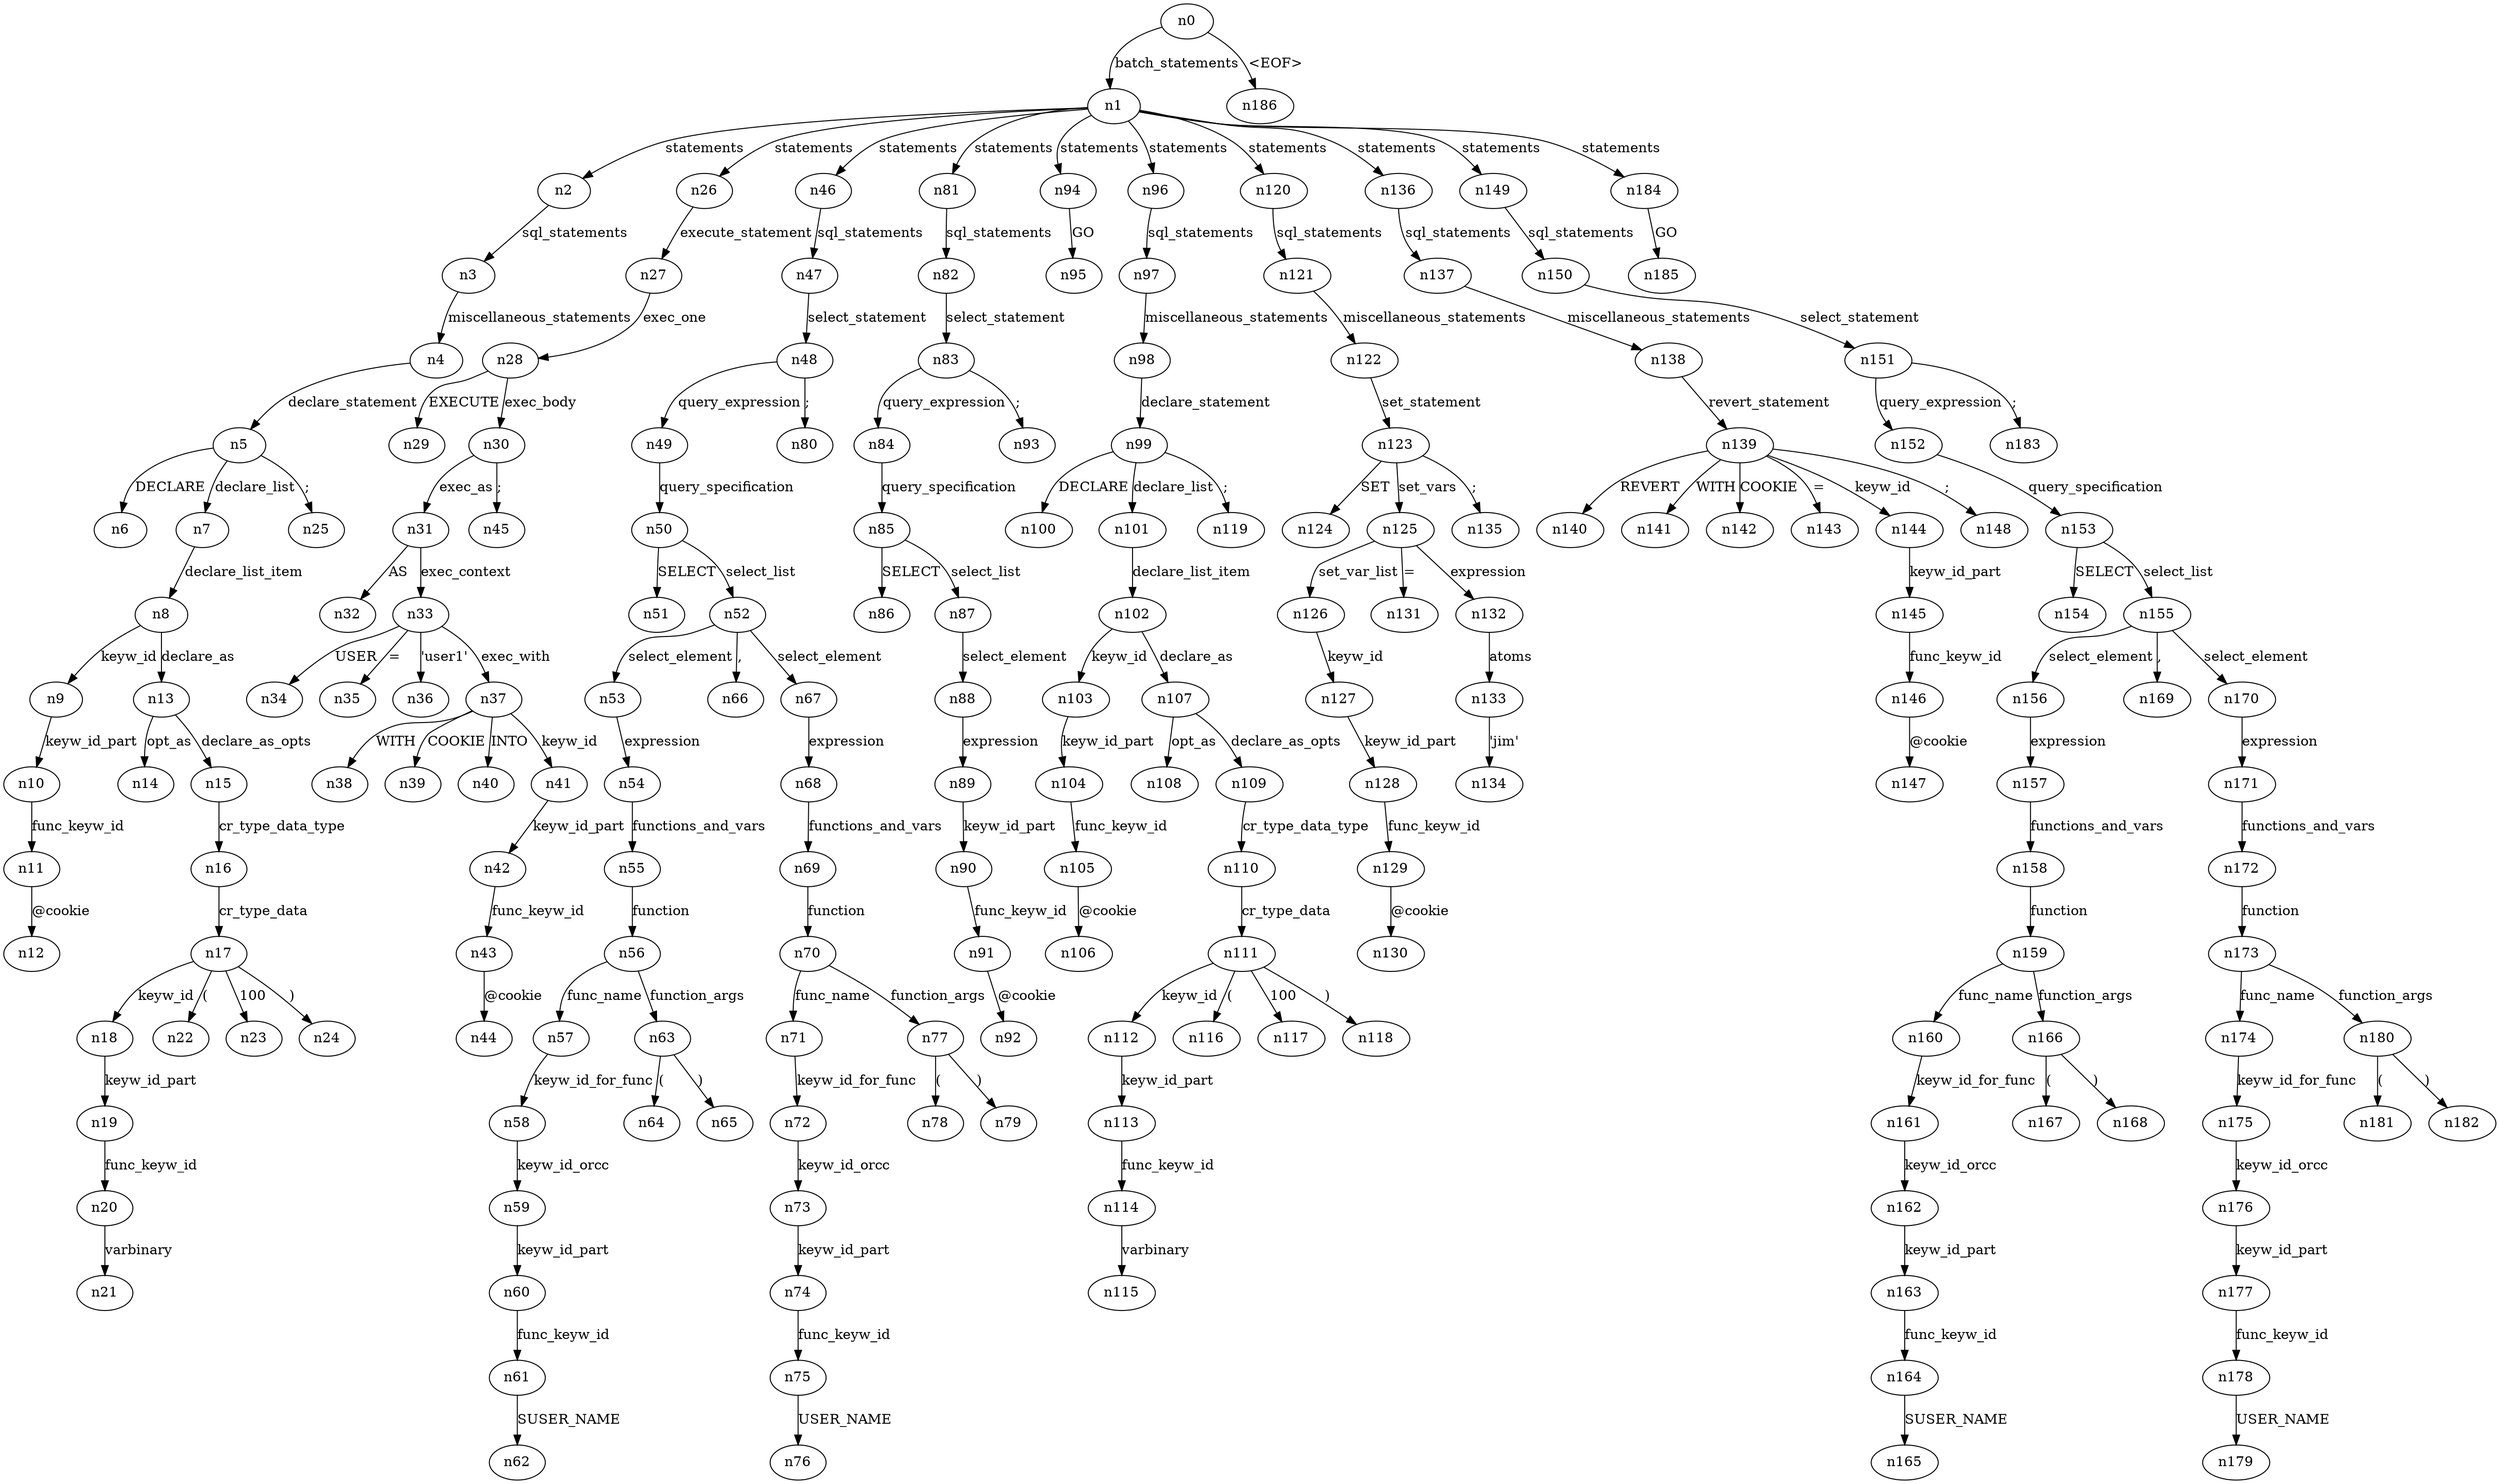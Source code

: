 digraph ParseTree {
  n0 -> n1 [label="batch_statements"];
  n1 -> n2 [label="statements"];
  n2 -> n3 [label="sql_statements"];
  n3 -> n4 [label="miscellaneous_statements"];
  n4 -> n5 [label="declare_statement"];
  n5 -> n6 [label="DECLARE"];
  n5 -> n7 [label="declare_list"];
  n7 -> n8 [label="declare_list_item"];
  n8 -> n9 [label="keyw_id"];
  n9 -> n10 [label="keyw_id_part"];
  n10 -> n11 [label="func_keyw_id"];
  n11 -> n12 [label="@cookie"];
  n8 -> n13 [label="declare_as"];
  n13 -> n14 [label="opt_as"];
  n13 -> n15 [label="declare_as_opts"];
  n15 -> n16 [label="cr_type_data_type"];
  n16 -> n17 [label="cr_type_data"];
  n17 -> n18 [label="keyw_id"];
  n18 -> n19 [label="keyw_id_part"];
  n19 -> n20 [label="func_keyw_id"];
  n20 -> n21 [label="varbinary"];
  n17 -> n22 [label="("];
  n17 -> n23 [label="100"];
  n17 -> n24 [label=")"];
  n5 -> n25 [label=";"];
  n1 -> n26 [label="statements"];
  n26 -> n27 [label="execute_statement"];
  n27 -> n28 [label="exec_one"];
  n28 -> n29 [label="EXECUTE"];
  n28 -> n30 [label="exec_body"];
  n30 -> n31 [label="exec_as"];
  n31 -> n32 [label="AS"];
  n31 -> n33 [label="exec_context"];
  n33 -> n34 [label="USER"];
  n33 -> n35 [label="="];
  n33 -> n36 [label="'user1'"];
  n33 -> n37 [label="exec_with"];
  n37 -> n38 [label="WITH"];
  n37 -> n39 [label="COOKIE"];
  n37 -> n40 [label="INTO"];
  n37 -> n41 [label="keyw_id"];
  n41 -> n42 [label="keyw_id_part"];
  n42 -> n43 [label="func_keyw_id"];
  n43 -> n44 [label="@cookie"];
  n30 -> n45 [label=";"];
  n1 -> n46 [label="statements"];
  n46 -> n47 [label="sql_statements"];
  n47 -> n48 [label="select_statement"];
  n48 -> n49 [label="query_expression"];
  n49 -> n50 [label="query_specification"];
  n50 -> n51 [label="SELECT"];
  n50 -> n52 [label="select_list"];
  n52 -> n53 [label="select_element"];
  n53 -> n54 [label="expression"];
  n54 -> n55 [label="functions_and_vars"];
  n55 -> n56 [label="function"];
  n56 -> n57 [label="func_name"];
  n57 -> n58 [label="keyw_id_for_func"];
  n58 -> n59 [label="keyw_id_orcc"];
  n59 -> n60 [label="keyw_id_part"];
  n60 -> n61 [label="func_keyw_id"];
  n61 -> n62 [label="SUSER_NAME"];
  n56 -> n63 [label="function_args"];
  n63 -> n64 [label="("];
  n63 -> n65 [label=")"];
  n52 -> n66 [label=","];
  n52 -> n67 [label="select_element"];
  n67 -> n68 [label="expression"];
  n68 -> n69 [label="functions_and_vars"];
  n69 -> n70 [label="function"];
  n70 -> n71 [label="func_name"];
  n71 -> n72 [label="keyw_id_for_func"];
  n72 -> n73 [label="keyw_id_orcc"];
  n73 -> n74 [label="keyw_id_part"];
  n74 -> n75 [label="func_keyw_id"];
  n75 -> n76 [label="USER_NAME"];
  n70 -> n77 [label="function_args"];
  n77 -> n78 [label="("];
  n77 -> n79 [label=")"];
  n48 -> n80 [label=";"];
  n1 -> n81 [label="statements"];
  n81 -> n82 [label="sql_statements"];
  n82 -> n83 [label="select_statement"];
  n83 -> n84 [label="query_expression"];
  n84 -> n85 [label="query_specification"];
  n85 -> n86 [label="SELECT"];
  n85 -> n87 [label="select_list"];
  n87 -> n88 [label="select_element"];
  n88 -> n89 [label="expression"];
  n89 -> n90 [label="keyw_id_part"];
  n90 -> n91 [label="func_keyw_id"];
  n91 -> n92 [label="@cookie"];
  n83 -> n93 [label=";"];
  n1 -> n94 [label="statements"];
  n94 -> n95 [label="GO"];
  n1 -> n96 [label="statements"];
  n96 -> n97 [label="sql_statements"];
  n97 -> n98 [label="miscellaneous_statements"];
  n98 -> n99 [label="declare_statement"];
  n99 -> n100 [label="DECLARE"];
  n99 -> n101 [label="declare_list"];
  n101 -> n102 [label="declare_list_item"];
  n102 -> n103 [label="keyw_id"];
  n103 -> n104 [label="keyw_id_part"];
  n104 -> n105 [label="func_keyw_id"];
  n105 -> n106 [label="@cookie"];
  n102 -> n107 [label="declare_as"];
  n107 -> n108 [label="opt_as"];
  n107 -> n109 [label="declare_as_opts"];
  n109 -> n110 [label="cr_type_data_type"];
  n110 -> n111 [label="cr_type_data"];
  n111 -> n112 [label="keyw_id"];
  n112 -> n113 [label="keyw_id_part"];
  n113 -> n114 [label="func_keyw_id"];
  n114 -> n115 [label="varbinary"];
  n111 -> n116 [label="("];
  n111 -> n117 [label="100"];
  n111 -> n118 [label=")"];
  n99 -> n119 [label=";"];
  n1 -> n120 [label="statements"];
  n120 -> n121 [label="sql_statements"];
  n121 -> n122 [label="miscellaneous_statements"];
  n122 -> n123 [label="set_statement"];
  n123 -> n124 [label="SET"];
  n123 -> n125 [label="set_vars"];
  n125 -> n126 [label="set_var_list"];
  n126 -> n127 [label="keyw_id"];
  n127 -> n128 [label="keyw_id_part"];
  n128 -> n129 [label="func_keyw_id"];
  n129 -> n130 [label="@cookie"];
  n125 -> n131 [label="="];
  n125 -> n132 [label="expression"];
  n132 -> n133 [label="atoms"];
  n133 -> n134 [label="'jim'"];
  n123 -> n135 [label=";"];
  n1 -> n136 [label="statements"];
  n136 -> n137 [label="sql_statements"];
  n137 -> n138 [label="miscellaneous_statements"];
  n138 -> n139 [label="revert_statement"];
  n139 -> n140 [label="REVERT"];
  n139 -> n141 [label="WITH"];
  n139 -> n142 [label="COOKIE"];
  n139 -> n143 [label="="];
  n139 -> n144 [label="keyw_id"];
  n144 -> n145 [label="keyw_id_part"];
  n145 -> n146 [label="func_keyw_id"];
  n146 -> n147 [label="@cookie"];
  n139 -> n148 [label=";"];
  n1 -> n149 [label="statements"];
  n149 -> n150 [label="sql_statements"];
  n150 -> n151 [label="select_statement"];
  n151 -> n152 [label="query_expression"];
  n152 -> n153 [label="query_specification"];
  n153 -> n154 [label="SELECT"];
  n153 -> n155 [label="select_list"];
  n155 -> n156 [label="select_element"];
  n156 -> n157 [label="expression"];
  n157 -> n158 [label="functions_and_vars"];
  n158 -> n159 [label="function"];
  n159 -> n160 [label="func_name"];
  n160 -> n161 [label="keyw_id_for_func"];
  n161 -> n162 [label="keyw_id_orcc"];
  n162 -> n163 [label="keyw_id_part"];
  n163 -> n164 [label="func_keyw_id"];
  n164 -> n165 [label="SUSER_NAME"];
  n159 -> n166 [label="function_args"];
  n166 -> n167 [label="("];
  n166 -> n168 [label=")"];
  n155 -> n169 [label=","];
  n155 -> n170 [label="select_element"];
  n170 -> n171 [label="expression"];
  n171 -> n172 [label="functions_and_vars"];
  n172 -> n173 [label="function"];
  n173 -> n174 [label="func_name"];
  n174 -> n175 [label="keyw_id_for_func"];
  n175 -> n176 [label="keyw_id_orcc"];
  n176 -> n177 [label="keyw_id_part"];
  n177 -> n178 [label="func_keyw_id"];
  n178 -> n179 [label="USER_NAME"];
  n173 -> n180 [label="function_args"];
  n180 -> n181 [label="("];
  n180 -> n182 [label=")"];
  n151 -> n183 [label=";"];
  n1 -> n184 [label="statements"];
  n184 -> n185 [label="GO"];
  n0 -> n186 [label="<EOF>"];
}